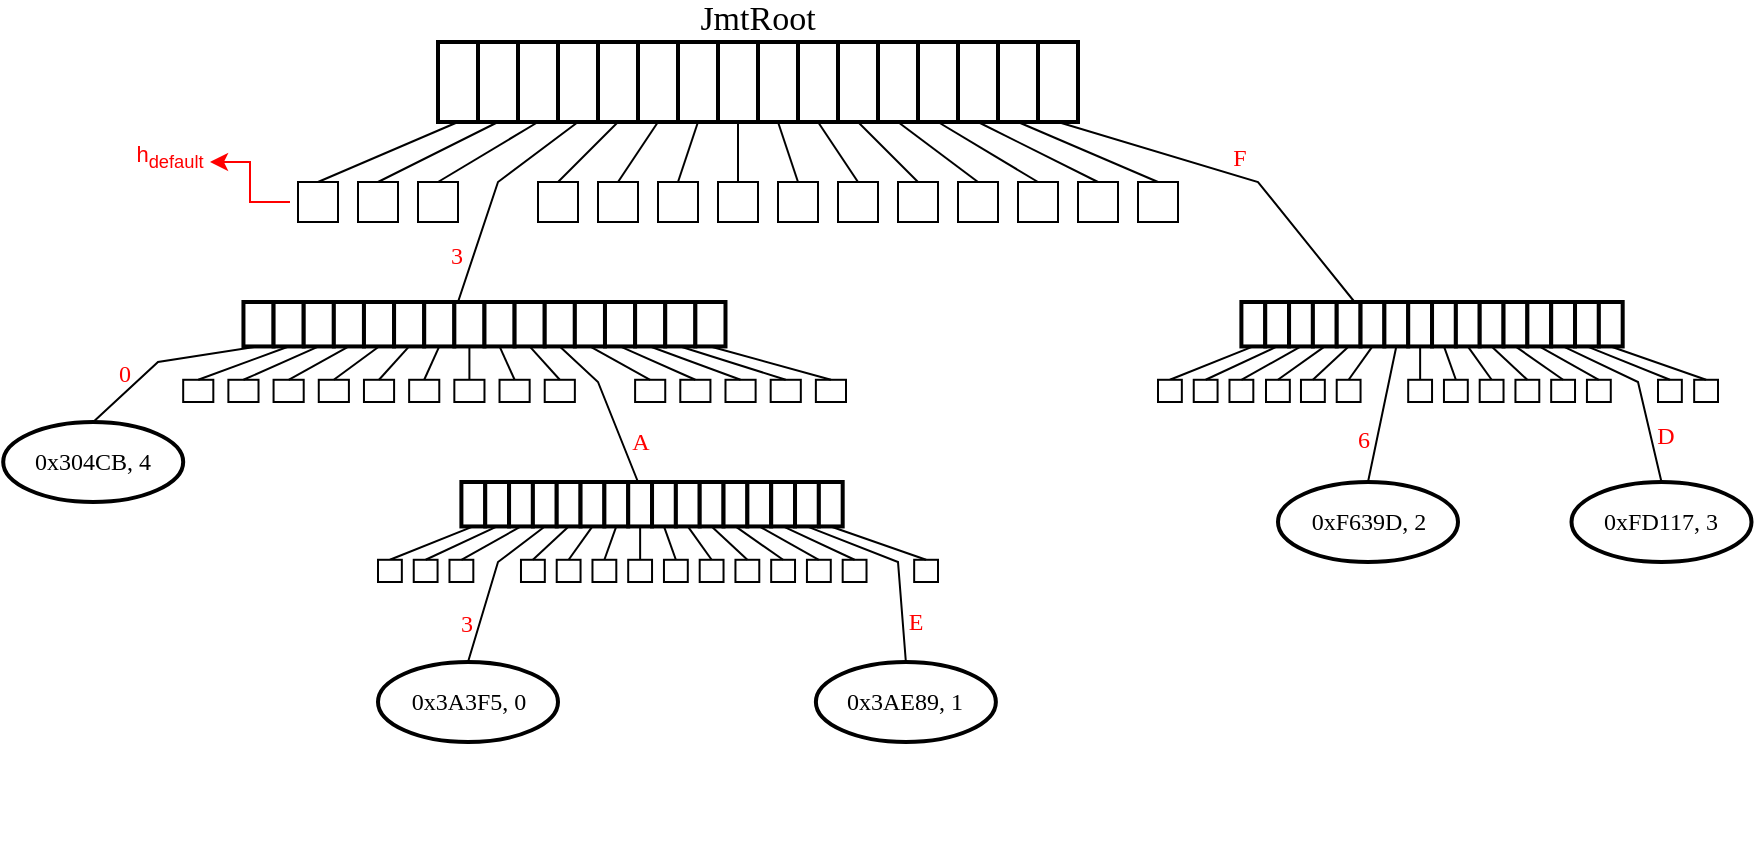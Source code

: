 <mxfile version="28.0.5">
  <diagram name="Pagina-1" id="AjR6Tb-IoWu9hcl_Ucn6">
    <mxGraphModel dx="947" dy="479" grid="1" gridSize="10" guides="1" tooltips="1" connect="1" arrows="1" fold="1" page="1" pageScale="1" pageWidth="2339" pageHeight="3300" math="0" shadow="0">
      <root>
        <mxCell id="0" />
        <mxCell id="1" parent="0" />
        <mxCell id="cwaugbciKwd2bRIjYYjd-21" value="JmtRoot" style="text;html=1;align=center;verticalAlign=middle;whiteSpace=wrap;rounded=0;fontFamily=Times New Roman;fontSize=17;" parent="1" vertex="1">
          <mxGeometry x="410" y="29" width="60" height="20" as="geometry" />
        </mxCell>
        <mxCell id="3CA-7fgf6rY5qHI0OHNV-35" value="" style="endArrow=classic;html=1;rounded=0;exitX=0;exitY=0.5;exitDx=0;exitDy=0;fontColor=#FF0000;labelBackgroundColor=#FF0000;fillColor=#f8cecc;strokeColor=#FF0000;" edge="1" parent="1">
          <mxGeometry width="50" height="50" relative="1" as="geometry">
            <mxPoint x="206" y="130.0" as="sourcePoint" />
            <mxPoint x="166" y="110" as="targetPoint" />
            <Array as="points">
              <mxPoint x="186" y="130" />
              <mxPoint x="186" y="110" />
            </Array>
          </mxGeometry>
        </mxCell>
        <mxCell id="3CA-7fgf6rY5qHI0OHNV-36" value="&lt;font style=&quot;color: rgb(255, 0, 0);&quot;&gt;h&lt;sub&gt;default&lt;/sub&gt;&lt;/font&gt;" style="text;html=1;align=center;verticalAlign=middle;whiteSpace=wrap;rounded=0;fontSize=11;" vertex="1" parent="1">
          <mxGeometry x="116" y="93" width="60" height="30" as="geometry" />
        </mxCell>
        <mxCell id="3CA-7fgf6rY5qHI0OHNV-37" value="" style="group" vertex="1" connectable="0" parent="1">
          <mxGeometry x="210" y="50" width="470" height="90" as="geometry" />
        </mxCell>
        <mxCell id="cwaugbciKwd2bRIjYYjd-20" value="" style="group;strokeWidth=2;" parent="3CA-7fgf6rY5qHI0OHNV-37" vertex="1" connectable="0">
          <mxGeometry x="70" width="320" height="40" as="geometry" />
        </mxCell>
        <mxCell id="cwaugbciKwd2bRIjYYjd-1" value="" style="rounded=0;whiteSpace=wrap;html=1;strokeWidth=2;" parent="cwaugbciKwd2bRIjYYjd-20" vertex="1">
          <mxGeometry width="20" height="40" as="geometry" />
        </mxCell>
        <mxCell id="cwaugbciKwd2bRIjYYjd-5" value="" style="rounded=0;whiteSpace=wrap;html=1;strokeWidth=2;" parent="cwaugbciKwd2bRIjYYjd-20" vertex="1">
          <mxGeometry x="20" width="20" height="40" as="geometry" />
        </mxCell>
        <mxCell id="cwaugbciKwd2bRIjYYjd-6" value="" style="rounded=0;whiteSpace=wrap;html=1;strokeWidth=2;" parent="cwaugbciKwd2bRIjYYjd-20" vertex="1">
          <mxGeometry x="40" width="20" height="40" as="geometry" />
        </mxCell>
        <mxCell id="cwaugbciKwd2bRIjYYjd-7" value="" style="rounded=0;whiteSpace=wrap;html=1;strokeWidth=2;" parent="cwaugbciKwd2bRIjYYjd-20" vertex="1">
          <mxGeometry x="60" width="20" height="40" as="geometry" />
        </mxCell>
        <mxCell id="cwaugbciKwd2bRIjYYjd-8" value="" style="rounded=0;whiteSpace=wrap;html=1;strokeWidth=2;" parent="cwaugbciKwd2bRIjYYjd-20" vertex="1">
          <mxGeometry x="80" width="20" height="40" as="geometry" />
        </mxCell>
        <mxCell id="cwaugbciKwd2bRIjYYjd-9" value="" style="rounded=0;whiteSpace=wrap;html=1;strokeWidth=2;" parent="cwaugbciKwd2bRIjYYjd-20" vertex="1">
          <mxGeometry x="100" width="20" height="40" as="geometry" />
        </mxCell>
        <mxCell id="cwaugbciKwd2bRIjYYjd-10" value="" style="rounded=0;whiteSpace=wrap;html=1;strokeWidth=2;" parent="cwaugbciKwd2bRIjYYjd-20" vertex="1">
          <mxGeometry x="120" width="20" height="40" as="geometry" />
        </mxCell>
        <mxCell id="cwaugbciKwd2bRIjYYjd-11" value="" style="rounded=0;whiteSpace=wrap;html=1;strokeWidth=2;" parent="cwaugbciKwd2bRIjYYjd-20" vertex="1">
          <mxGeometry x="140" width="20" height="40" as="geometry" />
        </mxCell>
        <mxCell id="cwaugbciKwd2bRIjYYjd-12" value="" style="rounded=0;whiteSpace=wrap;html=1;strokeWidth=2;" parent="cwaugbciKwd2bRIjYYjd-20" vertex="1">
          <mxGeometry x="160" width="20" height="40" as="geometry" />
        </mxCell>
        <mxCell id="cwaugbciKwd2bRIjYYjd-13" value="" style="rounded=0;whiteSpace=wrap;html=1;strokeWidth=2;" parent="cwaugbciKwd2bRIjYYjd-20" vertex="1">
          <mxGeometry x="180" width="20" height="40" as="geometry" />
        </mxCell>
        <mxCell id="cwaugbciKwd2bRIjYYjd-14" value="" style="rounded=0;whiteSpace=wrap;html=1;strokeWidth=2;" parent="cwaugbciKwd2bRIjYYjd-20" vertex="1">
          <mxGeometry x="200" width="20" height="40" as="geometry" />
        </mxCell>
        <mxCell id="cwaugbciKwd2bRIjYYjd-15" value="" style="rounded=0;whiteSpace=wrap;html=1;strokeWidth=2;" parent="cwaugbciKwd2bRIjYYjd-20" vertex="1">
          <mxGeometry x="220" width="20" height="40" as="geometry" />
        </mxCell>
        <mxCell id="cwaugbciKwd2bRIjYYjd-16" value="" style="rounded=0;whiteSpace=wrap;html=1;strokeWidth=2;" parent="cwaugbciKwd2bRIjYYjd-20" vertex="1">
          <mxGeometry x="240" width="20" height="40" as="geometry" />
        </mxCell>
        <mxCell id="cwaugbciKwd2bRIjYYjd-17" value="" style="rounded=0;whiteSpace=wrap;html=1;strokeWidth=2;" parent="cwaugbciKwd2bRIjYYjd-20" vertex="1">
          <mxGeometry x="260" width="20" height="40" as="geometry" />
        </mxCell>
        <mxCell id="cwaugbciKwd2bRIjYYjd-18" value="" style="rounded=0;whiteSpace=wrap;html=1;strokeWidth=2;" parent="cwaugbciKwd2bRIjYYjd-20" vertex="1">
          <mxGeometry x="280" width="20" height="40" as="geometry" />
        </mxCell>
        <mxCell id="cwaugbciKwd2bRIjYYjd-19" value="" style="rounded=0;whiteSpace=wrap;html=1;strokeWidth=2;" parent="cwaugbciKwd2bRIjYYjd-20" vertex="1">
          <mxGeometry x="300" width="20" height="40" as="geometry" />
        </mxCell>
        <mxCell id="3CA-7fgf6rY5qHI0OHNV-2" value="" style="endArrow=none;html=1;rounded=0;exitX=0.5;exitY=0;exitDx=0;exitDy=0;entryX=0.5;entryY=1;entryDx=0;entryDy=0;" edge="1" parent="3CA-7fgf6rY5qHI0OHNV-37" source="3CA-7fgf6rY5qHI0OHNV-3" target="cwaugbciKwd2bRIjYYjd-1">
          <mxGeometry width="50" height="50" relative="1" as="geometry">
            <mxPoint x="20" y="70" as="sourcePoint" />
            <mxPoint x="90" y="50" as="targetPoint" />
          </mxGeometry>
        </mxCell>
        <mxCell id="3CA-7fgf6rY5qHI0OHNV-3" value="" style="rounded=0;whiteSpace=wrap;html=1;fillColor=#FFFFFF;strokeColor=#000000;" vertex="1" parent="3CA-7fgf6rY5qHI0OHNV-37">
          <mxGeometry y="70" width="20" height="20" as="geometry" />
        </mxCell>
        <mxCell id="3CA-7fgf6rY5qHI0OHNV-5" value="" style="rounded=0;whiteSpace=wrap;html=1;" vertex="1" parent="3CA-7fgf6rY5qHI0OHNV-37">
          <mxGeometry x="30" y="70" width="20" height="20" as="geometry" />
        </mxCell>
        <mxCell id="3CA-7fgf6rY5qHI0OHNV-6" value="" style="endArrow=none;html=1;rounded=0;entryX=0.5;entryY=1;entryDx=0;entryDy=0;exitX=0.5;exitY=0;exitDx=0;exitDy=0;" edge="1" parent="3CA-7fgf6rY5qHI0OHNV-37" source="3CA-7fgf6rY5qHI0OHNV-5" target="cwaugbciKwd2bRIjYYjd-5">
          <mxGeometry width="50" height="50" relative="1" as="geometry">
            <mxPoint x="170" y="170" as="sourcePoint" />
            <mxPoint x="220" y="120" as="targetPoint" />
          </mxGeometry>
        </mxCell>
        <mxCell id="3CA-7fgf6rY5qHI0OHNV-7" value="" style="rounded=0;whiteSpace=wrap;html=1;" vertex="1" parent="3CA-7fgf6rY5qHI0OHNV-37">
          <mxGeometry x="60" y="70" width="20" height="20" as="geometry" />
        </mxCell>
        <mxCell id="3CA-7fgf6rY5qHI0OHNV-8" value="" style="endArrow=none;html=1;rounded=0;entryX=0.5;entryY=1;entryDx=0;entryDy=0;exitX=0.5;exitY=0;exitDx=0;exitDy=0;" edge="1" parent="3CA-7fgf6rY5qHI0OHNV-37" source="3CA-7fgf6rY5qHI0OHNV-7" target="cwaugbciKwd2bRIjYYjd-6">
          <mxGeometry width="50" height="50" relative="1" as="geometry">
            <mxPoint x="170" y="170" as="sourcePoint" />
            <mxPoint x="220" y="120" as="targetPoint" />
          </mxGeometry>
        </mxCell>
        <mxCell id="3CA-7fgf6rY5qHI0OHNV-10" value="" style="endArrow=none;html=1;rounded=0;entryX=0.5;entryY=1;entryDx=0;entryDy=0;" edge="1" parent="3CA-7fgf6rY5qHI0OHNV-37" target="cwaugbciKwd2bRIjYYjd-7">
          <mxGeometry width="50" height="50" relative="1" as="geometry">
            <mxPoint x="80" y="130" as="sourcePoint" />
            <mxPoint x="220" y="120" as="targetPoint" />
            <Array as="points">
              <mxPoint x="100" y="70" />
            </Array>
          </mxGeometry>
        </mxCell>
        <mxCell id="3CA-7fgf6rY5qHI0OHNV-11" value="" style="rounded=0;whiteSpace=wrap;html=1;" vertex="1" parent="3CA-7fgf6rY5qHI0OHNV-37">
          <mxGeometry x="120" y="70" width="20" height="20" as="geometry" />
        </mxCell>
        <mxCell id="3CA-7fgf6rY5qHI0OHNV-12" value="" style="endArrow=none;html=1;rounded=0;entryX=0.5;entryY=1;entryDx=0;entryDy=0;exitX=0.5;exitY=0;exitDx=0;exitDy=0;" edge="1" parent="3CA-7fgf6rY5qHI0OHNV-37" source="3CA-7fgf6rY5qHI0OHNV-11" target="cwaugbciKwd2bRIjYYjd-8">
          <mxGeometry width="50" height="50" relative="1" as="geometry">
            <mxPoint x="170" y="170" as="sourcePoint" />
            <mxPoint x="220" y="120" as="targetPoint" />
          </mxGeometry>
        </mxCell>
        <mxCell id="3CA-7fgf6rY5qHI0OHNV-13" value="" style="rounded=0;whiteSpace=wrap;html=1;" vertex="1" parent="3CA-7fgf6rY5qHI0OHNV-37">
          <mxGeometry x="150" y="70" width="20" height="20" as="geometry" />
        </mxCell>
        <mxCell id="3CA-7fgf6rY5qHI0OHNV-14" value="" style="endArrow=none;html=1;rounded=0;entryX=0.5;entryY=1;entryDx=0;entryDy=0;exitX=0.5;exitY=0;exitDx=0;exitDy=0;" edge="1" parent="3CA-7fgf6rY5qHI0OHNV-37" source="3CA-7fgf6rY5qHI0OHNV-13" target="cwaugbciKwd2bRIjYYjd-9">
          <mxGeometry width="50" height="50" relative="1" as="geometry">
            <mxPoint x="170" y="170" as="sourcePoint" />
            <mxPoint x="220" y="120" as="targetPoint" />
          </mxGeometry>
        </mxCell>
        <mxCell id="3CA-7fgf6rY5qHI0OHNV-15" value="" style="rounded=0;whiteSpace=wrap;html=1;" vertex="1" parent="3CA-7fgf6rY5qHI0OHNV-37">
          <mxGeometry x="180" y="70" width="20" height="20" as="geometry" />
        </mxCell>
        <mxCell id="3CA-7fgf6rY5qHI0OHNV-16" value="" style="endArrow=none;html=1;rounded=0;entryX=0.5;entryY=1;entryDx=0;entryDy=0;exitX=0.5;exitY=0;exitDx=0;exitDy=0;" edge="1" parent="3CA-7fgf6rY5qHI0OHNV-37" source="3CA-7fgf6rY5qHI0OHNV-15" target="cwaugbciKwd2bRIjYYjd-10">
          <mxGeometry width="50" height="50" relative="1" as="geometry">
            <mxPoint x="170" y="170" as="sourcePoint" />
            <mxPoint x="220" y="120" as="targetPoint" />
          </mxGeometry>
        </mxCell>
        <mxCell id="3CA-7fgf6rY5qHI0OHNV-17" value="" style="rounded=0;whiteSpace=wrap;html=1;" vertex="1" parent="3CA-7fgf6rY5qHI0OHNV-37">
          <mxGeometry x="210" y="70" width="20" height="20" as="geometry" />
        </mxCell>
        <mxCell id="3CA-7fgf6rY5qHI0OHNV-18" value="" style="endArrow=none;html=1;rounded=0;entryX=0.5;entryY=1;entryDx=0;entryDy=0;exitX=0.5;exitY=0;exitDx=0;exitDy=0;" edge="1" parent="3CA-7fgf6rY5qHI0OHNV-37" source="3CA-7fgf6rY5qHI0OHNV-17" target="cwaugbciKwd2bRIjYYjd-11">
          <mxGeometry width="50" height="50" relative="1" as="geometry">
            <mxPoint x="170" y="170" as="sourcePoint" />
            <mxPoint x="220" y="120" as="targetPoint" />
          </mxGeometry>
        </mxCell>
        <mxCell id="3CA-7fgf6rY5qHI0OHNV-19" value="" style="rounded=0;whiteSpace=wrap;html=1;" vertex="1" parent="3CA-7fgf6rY5qHI0OHNV-37">
          <mxGeometry x="240" y="70" width="20" height="20" as="geometry" />
        </mxCell>
        <mxCell id="3CA-7fgf6rY5qHI0OHNV-20" value="" style="endArrow=none;html=1;rounded=0;entryX=0.5;entryY=1;entryDx=0;entryDy=0;exitX=0.5;exitY=0;exitDx=0;exitDy=0;" edge="1" parent="3CA-7fgf6rY5qHI0OHNV-37" source="3CA-7fgf6rY5qHI0OHNV-19" target="cwaugbciKwd2bRIjYYjd-12">
          <mxGeometry width="50" height="50" relative="1" as="geometry">
            <mxPoint x="170" y="170" as="sourcePoint" />
            <mxPoint x="220" y="120" as="targetPoint" />
          </mxGeometry>
        </mxCell>
        <mxCell id="3CA-7fgf6rY5qHI0OHNV-21" value="" style="rounded=0;whiteSpace=wrap;html=1;" vertex="1" parent="3CA-7fgf6rY5qHI0OHNV-37">
          <mxGeometry x="270" y="70" width="20" height="20" as="geometry" />
        </mxCell>
        <mxCell id="3CA-7fgf6rY5qHI0OHNV-22" value="" style="endArrow=none;html=1;rounded=0;entryX=0.5;entryY=1;entryDx=0;entryDy=0;exitX=0.5;exitY=0;exitDx=0;exitDy=0;" edge="1" parent="3CA-7fgf6rY5qHI0OHNV-37" source="3CA-7fgf6rY5qHI0OHNV-21" target="cwaugbciKwd2bRIjYYjd-13">
          <mxGeometry width="50" height="50" relative="1" as="geometry">
            <mxPoint x="170" y="170" as="sourcePoint" />
            <mxPoint x="220" y="120" as="targetPoint" />
          </mxGeometry>
        </mxCell>
        <mxCell id="3CA-7fgf6rY5qHI0OHNV-23" value="" style="rounded=0;whiteSpace=wrap;html=1;" vertex="1" parent="3CA-7fgf6rY5qHI0OHNV-37">
          <mxGeometry x="300" y="70" width="20" height="20" as="geometry" />
        </mxCell>
        <mxCell id="3CA-7fgf6rY5qHI0OHNV-24" value="" style="rounded=0;whiteSpace=wrap;html=1;" vertex="1" parent="3CA-7fgf6rY5qHI0OHNV-37">
          <mxGeometry x="330" y="70" width="20" height="20" as="geometry" />
        </mxCell>
        <mxCell id="3CA-7fgf6rY5qHI0OHNV-25" value="" style="rounded=0;whiteSpace=wrap;html=1;" vertex="1" parent="3CA-7fgf6rY5qHI0OHNV-37">
          <mxGeometry x="360" y="70" width="20" height="20" as="geometry" />
        </mxCell>
        <mxCell id="3CA-7fgf6rY5qHI0OHNV-26" value="" style="endArrow=none;html=1;rounded=0;entryX=0.5;entryY=1;entryDx=0;entryDy=0;exitX=0.5;exitY=0;exitDx=0;exitDy=0;" edge="1" parent="3CA-7fgf6rY5qHI0OHNV-37" source="3CA-7fgf6rY5qHI0OHNV-23" target="cwaugbciKwd2bRIjYYjd-14">
          <mxGeometry width="50" height="50" relative="1" as="geometry">
            <mxPoint x="170" y="170" as="sourcePoint" />
            <mxPoint x="220" y="120" as="targetPoint" />
          </mxGeometry>
        </mxCell>
        <mxCell id="3CA-7fgf6rY5qHI0OHNV-27" value="" style="rounded=0;whiteSpace=wrap;html=1;" vertex="1" parent="3CA-7fgf6rY5qHI0OHNV-37">
          <mxGeometry x="390" y="70" width="20" height="20" as="geometry" />
        </mxCell>
        <mxCell id="3CA-7fgf6rY5qHI0OHNV-28" value="" style="endArrow=none;html=1;rounded=0;entryX=0.5;entryY=1;entryDx=0;entryDy=0;exitX=0.5;exitY=0;exitDx=0;exitDy=0;" edge="1" parent="3CA-7fgf6rY5qHI0OHNV-37" source="3CA-7fgf6rY5qHI0OHNV-24" target="cwaugbciKwd2bRIjYYjd-15">
          <mxGeometry width="50" height="50" relative="1" as="geometry">
            <mxPoint x="170" y="170" as="sourcePoint" />
            <mxPoint x="220" y="120" as="targetPoint" />
          </mxGeometry>
        </mxCell>
        <mxCell id="3CA-7fgf6rY5qHI0OHNV-29" value="" style="endArrow=none;html=1;rounded=0;entryX=0.5;entryY=1;entryDx=0;entryDy=0;exitX=0.5;exitY=0;exitDx=0;exitDy=0;" edge="1" parent="3CA-7fgf6rY5qHI0OHNV-37" source="3CA-7fgf6rY5qHI0OHNV-25" target="cwaugbciKwd2bRIjYYjd-16">
          <mxGeometry width="50" height="50" relative="1" as="geometry">
            <mxPoint x="170" y="170" as="sourcePoint" />
            <mxPoint x="220" y="120" as="targetPoint" />
          </mxGeometry>
        </mxCell>
        <mxCell id="3CA-7fgf6rY5qHI0OHNV-30" value="" style="endArrow=none;html=1;rounded=0;entryX=0.5;entryY=1;entryDx=0;entryDy=0;exitX=0.5;exitY=0;exitDx=0;exitDy=0;" edge="1" parent="3CA-7fgf6rY5qHI0OHNV-37" source="3CA-7fgf6rY5qHI0OHNV-27" target="cwaugbciKwd2bRIjYYjd-17">
          <mxGeometry width="50" height="50" relative="1" as="geometry">
            <mxPoint x="170" y="170" as="sourcePoint" />
            <mxPoint x="220" y="120" as="targetPoint" />
          </mxGeometry>
        </mxCell>
        <mxCell id="3CA-7fgf6rY5qHI0OHNV-32" value="" style="rounded=0;whiteSpace=wrap;html=1;" vertex="1" parent="3CA-7fgf6rY5qHI0OHNV-37">
          <mxGeometry x="420" y="70" width="20" height="20" as="geometry" />
        </mxCell>
        <mxCell id="3CA-7fgf6rY5qHI0OHNV-33" value="" style="endArrow=none;html=1;rounded=0;entryX=0.5;entryY=1;entryDx=0;entryDy=0;exitX=0.5;exitY=0;exitDx=0;exitDy=0;" edge="1" parent="3CA-7fgf6rY5qHI0OHNV-37" source="3CA-7fgf6rY5qHI0OHNV-32" target="cwaugbciKwd2bRIjYYjd-18">
          <mxGeometry width="50" height="50" relative="1" as="geometry">
            <mxPoint x="260" y="170" as="sourcePoint" />
            <mxPoint x="310" y="120" as="targetPoint" />
          </mxGeometry>
        </mxCell>
        <mxCell id="3CA-7fgf6rY5qHI0OHNV-186" value="" style="group" vertex="1" connectable="0" parent="1">
          <mxGeometry x="250" y="270" width="280" height="50" as="geometry" />
        </mxCell>
        <mxCell id="3CA-7fgf6rY5qHI0OHNV-137" value="" style="group;strokeWidth=2;" vertex="1" connectable="0" parent="3CA-7fgf6rY5qHI0OHNV-186">
          <mxGeometry x="41.702" width="190.638" height="22.222" as="geometry" />
        </mxCell>
        <mxCell id="3CA-7fgf6rY5qHI0OHNV-138" value="" style="rounded=0;whiteSpace=wrap;html=1;strokeWidth=2;" vertex="1" parent="3CA-7fgf6rY5qHI0OHNV-137">
          <mxGeometry width="11.915" height="22.222" as="geometry" />
        </mxCell>
        <mxCell id="3CA-7fgf6rY5qHI0OHNV-139" value="" style="rounded=0;whiteSpace=wrap;html=1;strokeWidth=2;" vertex="1" parent="3CA-7fgf6rY5qHI0OHNV-137">
          <mxGeometry x="11.915" width="11.915" height="22.222" as="geometry" />
        </mxCell>
        <mxCell id="3CA-7fgf6rY5qHI0OHNV-140" value="" style="rounded=0;whiteSpace=wrap;html=1;strokeWidth=2;" vertex="1" parent="3CA-7fgf6rY5qHI0OHNV-137">
          <mxGeometry x="23.83" width="11.915" height="22.222" as="geometry" />
        </mxCell>
        <mxCell id="3CA-7fgf6rY5qHI0OHNV-141" value="" style="rounded=0;whiteSpace=wrap;html=1;strokeWidth=2;" vertex="1" parent="3CA-7fgf6rY5qHI0OHNV-137">
          <mxGeometry x="35.745" width="11.915" height="22.222" as="geometry" />
        </mxCell>
        <mxCell id="3CA-7fgf6rY5qHI0OHNV-142" value="" style="rounded=0;whiteSpace=wrap;html=1;strokeWidth=2;" vertex="1" parent="3CA-7fgf6rY5qHI0OHNV-137">
          <mxGeometry x="47.66" width="11.915" height="22.222" as="geometry" />
        </mxCell>
        <mxCell id="3CA-7fgf6rY5qHI0OHNV-143" value="" style="rounded=0;whiteSpace=wrap;html=1;strokeWidth=2;" vertex="1" parent="3CA-7fgf6rY5qHI0OHNV-137">
          <mxGeometry x="59.574" width="11.915" height="22.222" as="geometry" />
        </mxCell>
        <mxCell id="3CA-7fgf6rY5qHI0OHNV-144" value="" style="rounded=0;whiteSpace=wrap;html=1;strokeWidth=2;" vertex="1" parent="3CA-7fgf6rY5qHI0OHNV-137">
          <mxGeometry x="71.489" width="11.915" height="22.222" as="geometry" />
        </mxCell>
        <mxCell id="3CA-7fgf6rY5qHI0OHNV-145" value="" style="rounded=0;whiteSpace=wrap;html=1;strokeWidth=2;" vertex="1" parent="3CA-7fgf6rY5qHI0OHNV-137">
          <mxGeometry x="83.404" width="11.915" height="22.222" as="geometry" />
        </mxCell>
        <mxCell id="3CA-7fgf6rY5qHI0OHNV-146" value="" style="rounded=0;whiteSpace=wrap;html=1;strokeWidth=2;" vertex="1" parent="3CA-7fgf6rY5qHI0OHNV-137">
          <mxGeometry x="95.319" width="11.915" height="22.222" as="geometry" />
        </mxCell>
        <mxCell id="3CA-7fgf6rY5qHI0OHNV-147" value="" style="rounded=0;whiteSpace=wrap;html=1;strokeWidth=2;" vertex="1" parent="3CA-7fgf6rY5qHI0OHNV-137">
          <mxGeometry x="107.234" width="11.915" height="22.222" as="geometry" />
        </mxCell>
        <mxCell id="3CA-7fgf6rY5qHI0OHNV-148" value="" style="rounded=0;whiteSpace=wrap;html=1;strokeWidth=2;" vertex="1" parent="3CA-7fgf6rY5qHI0OHNV-137">
          <mxGeometry x="119.149" width="11.915" height="22.222" as="geometry" />
        </mxCell>
        <mxCell id="3CA-7fgf6rY5qHI0OHNV-149" value="" style="rounded=0;whiteSpace=wrap;html=1;strokeWidth=2;" vertex="1" parent="3CA-7fgf6rY5qHI0OHNV-137">
          <mxGeometry x="131.064" width="11.915" height="22.222" as="geometry" />
        </mxCell>
        <mxCell id="3CA-7fgf6rY5qHI0OHNV-150" value="" style="rounded=0;whiteSpace=wrap;html=1;strokeWidth=2;" vertex="1" parent="3CA-7fgf6rY5qHI0OHNV-137">
          <mxGeometry x="142.979" width="11.915" height="22.222" as="geometry" />
        </mxCell>
        <mxCell id="3CA-7fgf6rY5qHI0OHNV-151" value="" style="rounded=0;whiteSpace=wrap;html=1;strokeWidth=2;" vertex="1" parent="3CA-7fgf6rY5qHI0OHNV-137">
          <mxGeometry x="154.894" width="11.915" height="22.222" as="geometry" />
        </mxCell>
        <mxCell id="3CA-7fgf6rY5qHI0OHNV-152" value="" style="rounded=0;whiteSpace=wrap;html=1;strokeWidth=2;" vertex="1" parent="3CA-7fgf6rY5qHI0OHNV-137">
          <mxGeometry x="166.809" width="11.915" height="22.222" as="geometry" />
        </mxCell>
        <mxCell id="3CA-7fgf6rY5qHI0OHNV-153" value="" style="rounded=0;whiteSpace=wrap;html=1;strokeWidth=2;" vertex="1" parent="3CA-7fgf6rY5qHI0OHNV-137">
          <mxGeometry x="178.723" width="11.915" height="22.222" as="geometry" />
        </mxCell>
        <mxCell id="3CA-7fgf6rY5qHI0OHNV-154" value="" style="endArrow=none;html=1;rounded=0;exitX=0.5;exitY=0;exitDx=0;exitDy=0;entryX=0.5;entryY=1;entryDx=0;entryDy=0;" edge="1" parent="3CA-7fgf6rY5qHI0OHNV-186" source="3CA-7fgf6rY5qHI0OHNV-155" target="3CA-7fgf6rY5qHI0OHNV-138">
          <mxGeometry width="50" height="50" relative="1" as="geometry">
            <mxPoint x="11.915" y="38.889" as="sourcePoint" />
            <mxPoint x="53.617" y="27.778" as="targetPoint" />
          </mxGeometry>
        </mxCell>
        <mxCell id="3CA-7fgf6rY5qHI0OHNV-155" value="" style="rounded=0;whiteSpace=wrap;html=1;" vertex="1" parent="3CA-7fgf6rY5qHI0OHNV-186">
          <mxGeometry y="38.889" width="11.915" height="11.111" as="geometry" />
        </mxCell>
        <mxCell id="3CA-7fgf6rY5qHI0OHNV-156" value="" style="rounded=0;whiteSpace=wrap;html=1;" vertex="1" parent="3CA-7fgf6rY5qHI0OHNV-186">
          <mxGeometry x="17.872" y="38.889" width="11.915" height="11.111" as="geometry" />
        </mxCell>
        <mxCell id="3CA-7fgf6rY5qHI0OHNV-157" value="" style="endArrow=none;html=1;rounded=0;entryX=0.5;entryY=1;entryDx=0;entryDy=0;exitX=0.5;exitY=0;exitDx=0;exitDy=0;" edge="1" parent="3CA-7fgf6rY5qHI0OHNV-186" source="3CA-7fgf6rY5qHI0OHNV-156" target="3CA-7fgf6rY5qHI0OHNV-139">
          <mxGeometry width="50" height="50" relative="1" as="geometry">
            <mxPoint x="101.277" y="94.444" as="sourcePoint" />
            <mxPoint x="131.064" y="66.667" as="targetPoint" />
          </mxGeometry>
        </mxCell>
        <mxCell id="3CA-7fgf6rY5qHI0OHNV-158" value="" style="rounded=0;whiteSpace=wrap;html=1;" vertex="1" parent="3CA-7fgf6rY5qHI0OHNV-186">
          <mxGeometry x="35.745" y="38.889" width="11.915" height="11.111" as="geometry" />
        </mxCell>
        <mxCell id="3CA-7fgf6rY5qHI0OHNV-159" value="" style="endArrow=none;html=1;rounded=0;entryX=0.5;entryY=1;entryDx=0;entryDy=0;exitX=0.5;exitY=0;exitDx=0;exitDy=0;" edge="1" parent="3CA-7fgf6rY5qHI0OHNV-186" source="3CA-7fgf6rY5qHI0OHNV-158" target="3CA-7fgf6rY5qHI0OHNV-140">
          <mxGeometry width="50" height="50" relative="1" as="geometry">
            <mxPoint x="101.277" y="94.444" as="sourcePoint" />
            <mxPoint x="131.064" y="66.667" as="targetPoint" />
          </mxGeometry>
        </mxCell>
        <mxCell id="3CA-7fgf6rY5qHI0OHNV-162" value="" style="rounded=0;whiteSpace=wrap;html=1;" vertex="1" parent="3CA-7fgf6rY5qHI0OHNV-186">
          <mxGeometry x="71.489" y="38.889" width="11.915" height="11.111" as="geometry" />
        </mxCell>
        <mxCell id="3CA-7fgf6rY5qHI0OHNV-163" value="" style="endArrow=none;html=1;rounded=0;entryX=0.5;entryY=1;entryDx=0;entryDy=0;exitX=0.5;exitY=0;exitDx=0;exitDy=0;" edge="1" parent="3CA-7fgf6rY5qHI0OHNV-186" source="3CA-7fgf6rY5qHI0OHNV-162" target="3CA-7fgf6rY5qHI0OHNV-142">
          <mxGeometry width="50" height="50" relative="1" as="geometry">
            <mxPoint x="101.277" y="94.444" as="sourcePoint" />
            <mxPoint x="131.064" y="66.667" as="targetPoint" />
          </mxGeometry>
        </mxCell>
        <mxCell id="3CA-7fgf6rY5qHI0OHNV-164" value="" style="rounded=0;whiteSpace=wrap;html=1;" vertex="1" parent="3CA-7fgf6rY5qHI0OHNV-186">
          <mxGeometry x="89.362" y="38.889" width="11.915" height="11.111" as="geometry" />
        </mxCell>
        <mxCell id="3CA-7fgf6rY5qHI0OHNV-165" value="" style="endArrow=none;html=1;rounded=0;entryX=0.5;entryY=1;entryDx=0;entryDy=0;exitX=0.5;exitY=0;exitDx=0;exitDy=0;" edge="1" parent="3CA-7fgf6rY5qHI0OHNV-186" source="3CA-7fgf6rY5qHI0OHNV-164" target="3CA-7fgf6rY5qHI0OHNV-143">
          <mxGeometry width="50" height="50" relative="1" as="geometry">
            <mxPoint x="101.277" y="94.444" as="sourcePoint" />
            <mxPoint x="131.064" y="66.667" as="targetPoint" />
          </mxGeometry>
        </mxCell>
        <mxCell id="3CA-7fgf6rY5qHI0OHNV-166" value="" style="rounded=0;whiteSpace=wrap;html=1;" vertex="1" parent="3CA-7fgf6rY5qHI0OHNV-186">
          <mxGeometry x="107.234" y="38.889" width="11.915" height="11.111" as="geometry" />
        </mxCell>
        <mxCell id="3CA-7fgf6rY5qHI0OHNV-167" value="" style="endArrow=none;html=1;rounded=0;entryX=0.5;entryY=1;entryDx=0;entryDy=0;exitX=0.5;exitY=0;exitDx=0;exitDy=0;" edge="1" parent="3CA-7fgf6rY5qHI0OHNV-186" source="3CA-7fgf6rY5qHI0OHNV-166" target="3CA-7fgf6rY5qHI0OHNV-144">
          <mxGeometry width="50" height="50" relative="1" as="geometry">
            <mxPoint x="101.277" y="94.444" as="sourcePoint" />
            <mxPoint x="131.064" y="66.667" as="targetPoint" />
          </mxGeometry>
        </mxCell>
        <mxCell id="3CA-7fgf6rY5qHI0OHNV-168" value="" style="rounded=0;whiteSpace=wrap;html=1;" vertex="1" parent="3CA-7fgf6rY5qHI0OHNV-186">
          <mxGeometry x="125.106" y="38.889" width="11.915" height="11.111" as="geometry" />
        </mxCell>
        <mxCell id="3CA-7fgf6rY5qHI0OHNV-169" value="" style="endArrow=none;html=1;rounded=0;entryX=0.5;entryY=1;entryDx=0;entryDy=0;exitX=0.5;exitY=0;exitDx=0;exitDy=0;" edge="1" parent="3CA-7fgf6rY5qHI0OHNV-186" source="3CA-7fgf6rY5qHI0OHNV-168" target="3CA-7fgf6rY5qHI0OHNV-145">
          <mxGeometry width="50" height="50" relative="1" as="geometry">
            <mxPoint x="101.277" y="94.444" as="sourcePoint" />
            <mxPoint x="131.064" y="66.667" as="targetPoint" />
          </mxGeometry>
        </mxCell>
        <mxCell id="3CA-7fgf6rY5qHI0OHNV-170" value="" style="rounded=0;whiteSpace=wrap;html=1;" vertex="1" parent="3CA-7fgf6rY5qHI0OHNV-186">
          <mxGeometry x="142.979" y="38.889" width="11.915" height="11.111" as="geometry" />
        </mxCell>
        <mxCell id="3CA-7fgf6rY5qHI0OHNV-171" value="" style="endArrow=none;html=1;rounded=0;entryX=0.5;entryY=1;entryDx=0;entryDy=0;exitX=0.5;exitY=0;exitDx=0;exitDy=0;" edge="1" parent="3CA-7fgf6rY5qHI0OHNV-186" source="3CA-7fgf6rY5qHI0OHNV-170" target="3CA-7fgf6rY5qHI0OHNV-146">
          <mxGeometry width="50" height="50" relative="1" as="geometry">
            <mxPoint x="101.277" y="94.444" as="sourcePoint" />
            <mxPoint x="131.064" y="66.667" as="targetPoint" />
          </mxGeometry>
        </mxCell>
        <mxCell id="3CA-7fgf6rY5qHI0OHNV-172" value="" style="rounded=0;whiteSpace=wrap;html=1;" vertex="1" parent="3CA-7fgf6rY5qHI0OHNV-186">
          <mxGeometry x="160.851" y="38.889" width="11.915" height="11.111" as="geometry" />
        </mxCell>
        <mxCell id="3CA-7fgf6rY5qHI0OHNV-173" value="" style="endArrow=none;html=1;rounded=0;entryX=0.5;entryY=1;entryDx=0;entryDy=0;exitX=0.5;exitY=0;exitDx=0;exitDy=0;" edge="1" parent="3CA-7fgf6rY5qHI0OHNV-186" source="3CA-7fgf6rY5qHI0OHNV-172" target="3CA-7fgf6rY5qHI0OHNV-147">
          <mxGeometry width="50" height="50" relative="1" as="geometry">
            <mxPoint x="101.277" y="94.444" as="sourcePoint" />
            <mxPoint x="131.064" y="66.667" as="targetPoint" />
          </mxGeometry>
        </mxCell>
        <mxCell id="3CA-7fgf6rY5qHI0OHNV-174" value="" style="rounded=0;whiteSpace=wrap;html=1;" vertex="1" parent="3CA-7fgf6rY5qHI0OHNV-186">
          <mxGeometry x="178.723" y="38.889" width="11.915" height="11.111" as="geometry" />
        </mxCell>
        <mxCell id="3CA-7fgf6rY5qHI0OHNV-175" value="" style="rounded=0;whiteSpace=wrap;html=1;" vertex="1" parent="3CA-7fgf6rY5qHI0OHNV-186">
          <mxGeometry x="196.596" y="38.889" width="11.915" height="11.111" as="geometry" />
        </mxCell>
        <mxCell id="3CA-7fgf6rY5qHI0OHNV-176" value="" style="rounded=0;whiteSpace=wrap;html=1;" vertex="1" parent="3CA-7fgf6rY5qHI0OHNV-186">
          <mxGeometry x="214.468" y="38.889" width="11.915" height="11.111" as="geometry" />
        </mxCell>
        <mxCell id="3CA-7fgf6rY5qHI0OHNV-177" value="" style="endArrow=none;html=1;rounded=0;entryX=0.5;entryY=1;entryDx=0;entryDy=0;exitX=0.5;exitY=0;exitDx=0;exitDy=0;" edge="1" parent="3CA-7fgf6rY5qHI0OHNV-186" source="3CA-7fgf6rY5qHI0OHNV-174" target="3CA-7fgf6rY5qHI0OHNV-148">
          <mxGeometry width="50" height="50" relative="1" as="geometry">
            <mxPoint x="101.277" y="94.444" as="sourcePoint" />
            <mxPoint x="131.064" y="66.667" as="targetPoint" />
          </mxGeometry>
        </mxCell>
        <mxCell id="3CA-7fgf6rY5qHI0OHNV-178" value="" style="rounded=0;whiteSpace=wrap;html=1;" vertex="1" parent="3CA-7fgf6rY5qHI0OHNV-186">
          <mxGeometry x="232.34" y="38.889" width="11.915" height="11.111" as="geometry" />
        </mxCell>
        <mxCell id="3CA-7fgf6rY5qHI0OHNV-179" value="" style="endArrow=none;html=1;rounded=0;entryX=0.5;entryY=1;entryDx=0;entryDy=0;exitX=0.5;exitY=0;exitDx=0;exitDy=0;" edge="1" parent="3CA-7fgf6rY5qHI0OHNV-186" source="3CA-7fgf6rY5qHI0OHNV-175" target="3CA-7fgf6rY5qHI0OHNV-149">
          <mxGeometry width="50" height="50" relative="1" as="geometry">
            <mxPoint x="101.277" y="94.444" as="sourcePoint" />
            <mxPoint x="131.064" y="66.667" as="targetPoint" />
          </mxGeometry>
        </mxCell>
        <mxCell id="3CA-7fgf6rY5qHI0OHNV-180" value="" style="endArrow=none;html=1;rounded=0;entryX=0.5;entryY=1;entryDx=0;entryDy=0;exitX=0.5;exitY=0;exitDx=0;exitDy=0;" edge="1" parent="3CA-7fgf6rY5qHI0OHNV-186" source="3CA-7fgf6rY5qHI0OHNV-176" target="3CA-7fgf6rY5qHI0OHNV-150">
          <mxGeometry width="50" height="50" relative="1" as="geometry">
            <mxPoint x="101.277" y="94.444" as="sourcePoint" />
            <mxPoint x="131.064" y="66.667" as="targetPoint" />
          </mxGeometry>
        </mxCell>
        <mxCell id="3CA-7fgf6rY5qHI0OHNV-181" value="" style="endArrow=none;html=1;rounded=0;entryX=0.5;entryY=1;entryDx=0;entryDy=0;exitX=0.5;exitY=0;exitDx=0;exitDy=0;" edge="1" parent="3CA-7fgf6rY5qHI0OHNV-186" source="3CA-7fgf6rY5qHI0OHNV-178" target="3CA-7fgf6rY5qHI0OHNV-151">
          <mxGeometry width="50" height="50" relative="1" as="geometry">
            <mxPoint x="101.277" y="94.444" as="sourcePoint" />
            <mxPoint x="131.064" y="66.667" as="targetPoint" />
          </mxGeometry>
        </mxCell>
        <mxCell id="3CA-7fgf6rY5qHI0OHNV-182" value="" style="rounded=0;whiteSpace=wrap;html=1;" vertex="1" parent="3CA-7fgf6rY5qHI0OHNV-186">
          <mxGeometry x="268.085" y="38.889" width="11.915" height="11.111" as="geometry" />
        </mxCell>
        <mxCell id="3CA-7fgf6rY5qHI0OHNV-185" value="" style="endArrow=none;html=1;rounded=0;entryX=0.5;entryY=1;entryDx=0;entryDy=0;exitX=0.5;exitY=0;exitDx=0;exitDy=0;" edge="1" parent="3CA-7fgf6rY5qHI0OHNV-186" source="3CA-7fgf6rY5qHI0OHNV-182" target="3CA-7fgf6rY5qHI0OHNV-153">
          <mxGeometry width="50" height="50" relative="1" as="geometry">
            <mxPoint x="154.894" y="94.444" as="sourcePoint" />
            <mxPoint x="184.681" y="66.667" as="targetPoint" />
          </mxGeometry>
        </mxCell>
        <mxCell id="3CA-7fgf6rY5qHI0OHNV-161" value="" style="endArrow=none;html=1;rounded=0;entryX=0.5;entryY=1;entryDx=0;entryDy=0;exitX=0.5;exitY=0;exitDx=0;exitDy=0;" edge="1" parent="1" source="3CA-7fgf6rY5qHI0OHNV-192" target="3CA-7fgf6rY5qHI0OHNV-141">
          <mxGeometry width="50" height="50" relative="1" as="geometry">
            <mxPoint x="290" y="350" as="sourcePoint" />
            <mxPoint x="381.064" y="336.667" as="targetPoint" />
            <Array as="points">
              <mxPoint x="310" y="310" />
            </Array>
          </mxGeometry>
        </mxCell>
        <mxCell id="3CA-7fgf6rY5qHI0OHNV-200" value="&lt;font style=&quot;color: rgb(255, 0, 0);&quot; face=&quot;Times New Roman&quot;&gt;3&lt;/font&gt;" style="text;html=1;align=center;verticalAlign=middle;whiteSpace=wrap;rounded=0;" vertex="1" parent="1">
          <mxGeometry x="278" y="145" width="23" height="24" as="geometry" />
        </mxCell>
        <mxCell id="3CA-7fgf6rY5qHI0OHNV-201" value="&lt;font style=&quot;color: rgb(255, 0, 0);&quot; face=&quot;Times New Roman&quot;&gt;A&lt;/font&gt;" style="text;html=1;align=center;verticalAlign=middle;whiteSpace=wrap;rounded=0;" vertex="1" parent="1">
          <mxGeometry x="369.5" y="238" width="23" height="24" as="geometry" />
        </mxCell>
        <mxCell id="3CA-7fgf6rY5qHI0OHNV-207" value="&lt;font style=&quot;color: rgb(255, 0, 0);&quot; face=&quot;Times New Roman&quot;&gt;E&lt;/font&gt;" style="text;html=1;align=center;verticalAlign=middle;whiteSpace=wrap;rounded=0;" vertex="1" parent="1">
          <mxGeometry x="506" y="328" width="25.5" height="23" as="geometry" />
        </mxCell>
        <mxCell id="3CA-7fgf6rY5qHI0OHNV-184" value="" style="endArrow=none;html=1;rounded=0;entryX=0.5;entryY=1;entryDx=0;entryDy=0;exitX=0.5;exitY=0;exitDx=0;exitDy=0;" edge="1" parent="1" source="3CA-7fgf6rY5qHI0OHNV-209" target="3CA-7fgf6rY5qHI0OHNV-152">
          <mxGeometry width="50" height="50" relative="1" as="geometry">
            <mxPoint x="510" y="360" as="sourcePoint" />
            <mxPoint x="434.681" y="336.667" as="targetPoint" />
            <Array as="points">
              <mxPoint x="510" y="310" />
            </Array>
          </mxGeometry>
        </mxCell>
        <mxCell id="3CA-7fgf6rY5qHI0OHNV-209" value="" style="ellipse;whiteSpace=wrap;html=1;strokeWidth=2;" vertex="1" parent="1">
          <mxGeometry x="468.94" y="360" width="90" height="40" as="geometry" />
        </mxCell>
        <mxCell id="3CA-7fgf6rY5qHI0OHNV-210" value="&lt;font face=&quot;Times New Roman&quot;&gt;0x&lt;span style=&quot;&quot;&gt;3AE&lt;/span&gt;&lt;span style=&quot;&quot;&gt;89&lt;/span&gt;, &lt;span style=&quot;&quot;&gt;1&lt;/span&gt;&lt;/font&gt;" style="text;html=1;align=center;verticalAlign=middle;whiteSpace=wrap;rounded=0;labelBackgroundColor=default;" vertex="1" parent="1">
          <mxGeometry x="476.44" y="365" width="75" height="30" as="geometry" />
        </mxCell>
        <mxCell id="3CA-7fgf6rY5qHI0OHNV-34" value="" style="endArrow=none;html=1;rounded=0;entryX=0.5;entryY=1;entryDx=0;entryDy=0;exitX=0.75;exitY=0;exitDx=0;exitDy=0;" edge="1" parent="1" source="3CA-7fgf6rY5qHI0OHNV-285" target="cwaugbciKwd2bRIjYYjd-19">
          <mxGeometry width="50" height="50" relative="1" as="geometry">
            <mxPoint x="720" y="130" as="sourcePoint" />
            <mxPoint x="520" y="170" as="targetPoint" />
            <Array as="points">
              <mxPoint x="690" y="120" />
            </Array>
          </mxGeometry>
        </mxCell>
        <mxCell id="3CA-7fgf6rY5qHI0OHNV-271" value="&lt;font style=&quot;color: rgb(255, 0, 0);&quot; face=&quot;Times New Roman&quot;&gt;F&lt;/font&gt;" style="text;html=1;align=center;verticalAlign=middle;whiteSpace=wrap;rounded=0;" vertex="1" parent="1">
          <mxGeometry x="667.5" y="96.5" width="25.5" height="23" as="geometry" />
        </mxCell>
        <mxCell id="3CA-7fgf6rY5qHI0OHNV-87" value="" style="group;strokeWidth=2;" vertex="1" connectable="0" parent="1">
          <mxGeometry x="182.723" y="180" width="241.021" height="22.222" as="geometry" />
        </mxCell>
        <mxCell id="3CA-7fgf6rY5qHI0OHNV-88" value="" style="rounded=0;whiteSpace=wrap;html=1;strokeWidth=2;fillColor=#FFFFFF;" vertex="1" parent="3CA-7fgf6rY5qHI0OHNV-87">
          <mxGeometry width="15.064" height="22.222" as="geometry" />
        </mxCell>
        <mxCell id="3CA-7fgf6rY5qHI0OHNV-89" value="" style="rounded=0;whiteSpace=wrap;html=1;strokeWidth=2;fillColor=#FFFFFF;" vertex="1" parent="3CA-7fgf6rY5qHI0OHNV-87">
          <mxGeometry x="15.064" width="15.064" height="22.222" as="geometry" />
        </mxCell>
        <mxCell id="3CA-7fgf6rY5qHI0OHNV-90" value="" style="rounded=0;whiteSpace=wrap;html=1;strokeWidth=2;fillColor=#FFFFFF;" vertex="1" parent="3CA-7fgf6rY5qHI0OHNV-87">
          <mxGeometry x="30.128" width="15.064" height="22.222" as="geometry" />
        </mxCell>
        <mxCell id="3CA-7fgf6rY5qHI0OHNV-91" value="" style="rounded=0;whiteSpace=wrap;html=1;strokeWidth=2;fillColor=#FFFFFF;" vertex="1" parent="3CA-7fgf6rY5qHI0OHNV-87">
          <mxGeometry x="45.191" width="15.064" height="22.222" as="geometry" />
        </mxCell>
        <mxCell id="3CA-7fgf6rY5qHI0OHNV-92" value="" style="rounded=0;whiteSpace=wrap;html=1;strokeWidth=2;fillColor=#FFFFFF;" vertex="1" parent="3CA-7fgf6rY5qHI0OHNV-87">
          <mxGeometry x="60.255" width="15.064" height="22.222" as="geometry" />
        </mxCell>
        <mxCell id="3CA-7fgf6rY5qHI0OHNV-93" value="" style="rounded=0;whiteSpace=wrap;html=1;strokeWidth=2;fillColor=#FFFFFF;" vertex="1" parent="3CA-7fgf6rY5qHI0OHNV-87">
          <mxGeometry x="75.319" width="15.064" height="22.222" as="geometry" />
        </mxCell>
        <mxCell id="3CA-7fgf6rY5qHI0OHNV-94" value="" style="rounded=0;whiteSpace=wrap;html=1;strokeWidth=2;fillColor=#FFFFFF;" vertex="1" parent="3CA-7fgf6rY5qHI0OHNV-87">
          <mxGeometry x="90.383" width="15.064" height="22.222" as="geometry" />
        </mxCell>
        <mxCell id="3CA-7fgf6rY5qHI0OHNV-95" value="" style="rounded=0;whiteSpace=wrap;html=1;strokeWidth=2;fillColor=#FFFFFF;" vertex="1" parent="3CA-7fgf6rY5qHI0OHNV-87">
          <mxGeometry x="105.447" width="15.064" height="22.222" as="geometry" />
        </mxCell>
        <mxCell id="3CA-7fgf6rY5qHI0OHNV-96" value="" style="rounded=0;whiteSpace=wrap;html=1;strokeWidth=2;fillColor=#FFFFFF;" vertex="1" parent="3CA-7fgf6rY5qHI0OHNV-87">
          <mxGeometry x="120.511" width="15.064" height="22.222" as="geometry" />
        </mxCell>
        <mxCell id="3CA-7fgf6rY5qHI0OHNV-97" value="" style="rounded=0;whiteSpace=wrap;html=1;strokeWidth=2;fillColor=#FFFFFF;" vertex="1" parent="3CA-7fgf6rY5qHI0OHNV-87">
          <mxGeometry x="135.574" width="15.064" height="22.222" as="geometry" />
        </mxCell>
        <mxCell id="3CA-7fgf6rY5qHI0OHNV-98" value="" style="rounded=0;whiteSpace=wrap;html=1;strokeWidth=2;fillColor=#FFFFFF;" vertex="1" parent="3CA-7fgf6rY5qHI0OHNV-87">
          <mxGeometry x="150.638" width="15.064" height="22.222" as="geometry" />
        </mxCell>
        <mxCell id="3CA-7fgf6rY5qHI0OHNV-99" value="" style="rounded=0;whiteSpace=wrap;html=1;strokeWidth=2;fillColor=#FFFFFF;" vertex="1" parent="3CA-7fgf6rY5qHI0OHNV-87">
          <mxGeometry x="165.702" width="15.064" height="22.222" as="geometry" />
        </mxCell>
        <mxCell id="3CA-7fgf6rY5qHI0OHNV-100" value="" style="rounded=0;whiteSpace=wrap;html=1;strokeWidth=2;fillColor=#FFFFFF;" vertex="1" parent="3CA-7fgf6rY5qHI0OHNV-87">
          <mxGeometry x="180.766" width="15.064" height="22.222" as="geometry" />
        </mxCell>
        <mxCell id="3CA-7fgf6rY5qHI0OHNV-101" value="" style="rounded=0;whiteSpace=wrap;html=1;strokeWidth=2;fillColor=#FFFFFF;" vertex="1" parent="3CA-7fgf6rY5qHI0OHNV-87">
          <mxGeometry x="195.83" width="15.064" height="22.222" as="geometry" />
        </mxCell>
        <mxCell id="3CA-7fgf6rY5qHI0OHNV-102" value="" style="rounded=0;whiteSpace=wrap;html=1;strokeWidth=2;fillColor=#FFFFFF;" vertex="1" parent="3CA-7fgf6rY5qHI0OHNV-87">
          <mxGeometry x="210.894" width="15.064" height="22.222" as="geometry" />
        </mxCell>
        <mxCell id="3CA-7fgf6rY5qHI0OHNV-103" value="" style="rounded=0;whiteSpace=wrap;html=1;strokeWidth=2;fillColor=#FFFFFF;" vertex="1" parent="3CA-7fgf6rY5qHI0OHNV-87">
          <mxGeometry x="225.957" width="15.064" height="22.222" as="geometry" />
        </mxCell>
        <mxCell id="3CA-7fgf6rY5qHI0OHNV-104" value="" style="endArrow=none;html=1;rounded=0;entryX=0.5;entryY=1;entryDx=0;entryDy=0;exitX=0.5;exitY=0;exitDx=0;exitDy=0;strokeColor=#000000;" edge="1" parent="1" source="3CA-7fgf6rY5qHI0OHNV-276" target="3CA-7fgf6rY5qHI0OHNV-88">
          <mxGeometry width="50" height="50" relative="1" as="geometry">
            <mxPoint x="110" y="250" as="sourcePoint" />
            <mxPoint x="197.787" y="207.778" as="targetPoint" />
            <Array as="points">
              <mxPoint x="140" y="210" />
            </Array>
          </mxGeometry>
        </mxCell>
        <mxCell id="3CA-7fgf6rY5qHI0OHNV-106" value="" style="rounded=0;whiteSpace=wrap;html=1;" vertex="1" parent="1">
          <mxGeometry x="152.596" y="218.889" width="15.064" height="11.111" as="geometry" />
        </mxCell>
        <mxCell id="3CA-7fgf6rY5qHI0OHNV-107" value="" style="endArrow=none;html=1;rounded=0;entryX=0.5;entryY=1;entryDx=0;entryDy=0;exitX=0.5;exitY=0;exitDx=0;exitDy=0;" edge="1" parent="1" source="3CA-7fgf6rY5qHI0OHNV-106" target="3CA-7fgf6rY5qHI0OHNV-89">
          <mxGeometry width="50" height="50" relative="1" as="geometry">
            <mxPoint x="258.043" y="274.444" as="sourcePoint" />
            <mxPoint x="295.702" y="246.667" as="targetPoint" />
          </mxGeometry>
        </mxCell>
        <mxCell id="3CA-7fgf6rY5qHI0OHNV-108" value="" style="rounded=0;whiteSpace=wrap;html=1;" vertex="1" parent="1">
          <mxGeometry x="175.191" y="218.889" width="15.064" height="11.111" as="geometry" />
        </mxCell>
        <mxCell id="3CA-7fgf6rY5qHI0OHNV-109" value="" style="endArrow=none;html=1;rounded=0;entryX=0.5;entryY=1;entryDx=0;entryDy=0;exitX=0.5;exitY=0;exitDx=0;exitDy=0;" edge="1" parent="1" source="3CA-7fgf6rY5qHI0OHNV-108" target="3CA-7fgf6rY5qHI0OHNV-90">
          <mxGeometry width="50" height="50" relative="1" as="geometry">
            <mxPoint x="258.043" y="274.444" as="sourcePoint" />
            <mxPoint x="295.702" y="246.667" as="targetPoint" />
          </mxGeometry>
        </mxCell>
        <mxCell id="3CA-7fgf6rY5qHI0OHNV-110" value="" style="rounded=0;whiteSpace=wrap;html=1;" vertex="1" parent="1">
          <mxGeometry x="197.787" y="218.889" width="15.064" height="11.111" as="geometry" />
        </mxCell>
        <mxCell id="3CA-7fgf6rY5qHI0OHNV-111" value="" style="endArrow=none;html=1;rounded=0;entryX=0.5;entryY=1;entryDx=0;entryDy=0;exitX=0.5;exitY=0;exitDx=0;exitDy=0;" edge="1" parent="1" source="3CA-7fgf6rY5qHI0OHNV-110" target="3CA-7fgf6rY5qHI0OHNV-91">
          <mxGeometry width="50" height="50" relative="1" as="geometry">
            <mxPoint x="258.043" y="274.444" as="sourcePoint" />
            <mxPoint x="295.702" y="246.667" as="targetPoint" />
          </mxGeometry>
        </mxCell>
        <mxCell id="3CA-7fgf6rY5qHI0OHNV-112" value="" style="rounded=0;whiteSpace=wrap;html=1;" vertex="1" parent="1">
          <mxGeometry x="220.383" y="218.889" width="15.064" height="11.111" as="geometry" />
        </mxCell>
        <mxCell id="3CA-7fgf6rY5qHI0OHNV-113" value="" style="endArrow=none;html=1;rounded=0;entryX=0.5;entryY=1;entryDx=0;entryDy=0;exitX=0.5;exitY=0;exitDx=0;exitDy=0;" edge="1" parent="1" source="3CA-7fgf6rY5qHI0OHNV-112" target="3CA-7fgf6rY5qHI0OHNV-92">
          <mxGeometry width="50" height="50" relative="1" as="geometry">
            <mxPoint x="258.043" y="274.444" as="sourcePoint" />
            <mxPoint x="295.702" y="246.667" as="targetPoint" />
          </mxGeometry>
        </mxCell>
        <mxCell id="3CA-7fgf6rY5qHI0OHNV-114" value="" style="rounded=0;whiteSpace=wrap;html=1;" vertex="1" parent="1">
          <mxGeometry x="242.979" y="218.889" width="15.064" height="11.111" as="geometry" />
        </mxCell>
        <mxCell id="3CA-7fgf6rY5qHI0OHNV-115" value="" style="endArrow=none;html=1;rounded=0;entryX=0.5;entryY=1;entryDx=0;entryDy=0;exitX=0.5;exitY=0;exitDx=0;exitDy=0;" edge="1" parent="1" source="3CA-7fgf6rY5qHI0OHNV-114" target="3CA-7fgf6rY5qHI0OHNV-93">
          <mxGeometry width="50" height="50" relative="1" as="geometry">
            <mxPoint x="258.043" y="274.444" as="sourcePoint" />
            <mxPoint x="295.702" y="246.667" as="targetPoint" />
          </mxGeometry>
        </mxCell>
        <mxCell id="3CA-7fgf6rY5qHI0OHNV-116" value="" style="rounded=0;whiteSpace=wrap;html=1;" vertex="1" parent="1">
          <mxGeometry x="265.574" y="218.889" width="15.064" height="11.111" as="geometry" />
        </mxCell>
        <mxCell id="3CA-7fgf6rY5qHI0OHNV-117" value="" style="endArrow=none;html=1;rounded=0;entryX=0.5;entryY=1;entryDx=0;entryDy=0;exitX=0.5;exitY=0;exitDx=0;exitDy=0;" edge="1" parent="1" source="3CA-7fgf6rY5qHI0OHNV-116" target="3CA-7fgf6rY5qHI0OHNV-94">
          <mxGeometry width="50" height="50" relative="1" as="geometry">
            <mxPoint x="258.043" y="274.444" as="sourcePoint" />
            <mxPoint x="295.702" y="246.667" as="targetPoint" />
          </mxGeometry>
        </mxCell>
        <mxCell id="3CA-7fgf6rY5qHI0OHNV-118" value="" style="rounded=0;whiteSpace=wrap;html=1;" vertex="1" parent="1">
          <mxGeometry x="288.17" y="218.889" width="15.064" height="11.111" as="geometry" />
        </mxCell>
        <mxCell id="3CA-7fgf6rY5qHI0OHNV-119" value="" style="endArrow=none;html=1;rounded=0;entryX=0.5;entryY=1;entryDx=0;entryDy=0;exitX=0.5;exitY=0;exitDx=0;exitDy=0;" edge="1" parent="1" source="3CA-7fgf6rY5qHI0OHNV-118" target="3CA-7fgf6rY5qHI0OHNV-95">
          <mxGeometry width="50" height="50" relative="1" as="geometry">
            <mxPoint x="258.043" y="274.444" as="sourcePoint" />
            <mxPoint x="295.702" y="246.667" as="targetPoint" />
          </mxGeometry>
        </mxCell>
        <mxCell id="3CA-7fgf6rY5qHI0OHNV-120" value="" style="rounded=0;whiteSpace=wrap;html=1;" vertex="1" parent="1">
          <mxGeometry x="310.766" y="218.889" width="15.064" height="11.111" as="geometry" />
        </mxCell>
        <mxCell id="3CA-7fgf6rY5qHI0OHNV-121" value="" style="endArrow=none;html=1;rounded=0;entryX=0.5;entryY=1;entryDx=0;entryDy=0;exitX=0.5;exitY=0;exitDx=0;exitDy=0;" edge="1" parent="1" source="3CA-7fgf6rY5qHI0OHNV-120" target="3CA-7fgf6rY5qHI0OHNV-96">
          <mxGeometry width="50" height="50" relative="1" as="geometry">
            <mxPoint x="258.043" y="274.444" as="sourcePoint" />
            <mxPoint x="295.702" y="246.667" as="targetPoint" />
          </mxGeometry>
        </mxCell>
        <mxCell id="3CA-7fgf6rY5qHI0OHNV-122" value="" style="rounded=0;whiteSpace=wrap;html=1;" vertex="1" parent="1">
          <mxGeometry x="333.362" y="218.889" width="15.064" height="11.111" as="geometry" />
        </mxCell>
        <mxCell id="3CA-7fgf6rY5qHI0OHNV-123" value="" style="endArrow=none;html=1;rounded=0;entryX=0.5;entryY=1;entryDx=0;entryDy=0;exitX=0.5;exitY=0;exitDx=0;exitDy=0;" edge="1" parent="1" source="3CA-7fgf6rY5qHI0OHNV-122" target="3CA-7fgf6rY5qHI0OHNV-97">
          <mxGeometry width="50" height="50" relative="1" as="geometry">
            <mxPoint x="258.043" y="274.444" as="sourcePoint" />
            <mxPoint x="295.702" y="246.667" as="targetPoint" />
          </mxGeometry>
        </mxCell>
        <mxCell id="3CA-7fgf6rY5qHI0OHNV-125" value="" style="rounded=0;whiteSpace=wrap;html=1;" vertex="1" parent="1">
          <mxGeometry x="378.553" y="218.889" width="15.064" height="11.111" as="geometry" />
        </mxCell>
        <mxCell id="3CA-7fgf6rY5qHI0OHNV-126" value="" style="rounded=0;whiteSpace=wrap;html=1;" vertex="1" parent="1">
          <mxGeometry x="401.149" y="218.889" width="15.064" height="11.111" as="geometry" />
        </mxCell>
        <mxCell id="3CA-7fgf6rY5qHI0OHNV-127" value="" style="endArrow=none;html=1;rounded=0;entryX=0.5;entryY=1;entryDx=0;entryDy=0;" edge="1" parent="1" target="3CA-7fgf6rY5qHI0OHNV-98">
          <mxGeometry width="50" height="50" relative="1" as="geometry">
            <mxPoint x="380" y="270" as="sourcePoint" />
            <mxPoint x="295.702" y="246.667" as="targetPoint" />
            <Array as="points">
              <mxPoint x="360" y="220" />
            </Array>
          </mxGeometry>
        </mxCell>
        <mxCell id="3CA-7fgf6rY5qHI0OHNV-128" value="" style="rounded=0;whiteSpace=wrap;html=1;" vertex="1" parent="1">
          <mxGeometry x="423.745" y="218.889" width="15.064" height="11.111" as="geometry" />
        </mxCell>
        <mxCell id="3CA-7fgf6rY5qHI0OHNV-129" value="" style="endArrow=none;html=1;rounded=0;entryX=0.5;entryY=1;entryDx=0;entryDy=0;exitX=0.5;exitY=0;exitDx=0;exitDy=0;" edge="1" parent="1" source="3CA-7fgf6rY5qHI0OHNV-125" target="3CA-7fgf6rY5qHI0OHNV-99">
          <mxGeometry width="50" height="50" relative="1" as="geometry">
            <mxPoint x="258.043" y="274.444" as="sourcePoint" />
            <mxPoint x="295.702" y="246.667" as="targetPoint" />
          </mxGeometry>
        </mxCell>
        <mxCell id="3CA-7fgf6rY5qHI0OHNV-130" value="" style="endArrow=none;html=1;rounded=0;entryX=0.5;entryY=1;entryDx=0;entryDy=0;exitX=0.5;exitY=0;exitDx=0;exitDy=0;" edge="1" parent="1" source="3CA-7fgf6rY5qHI0OHNV-126" target="3CA-7fgf6rY5qHI0OHNV-100">
          <mxGeometry width="50" height="50" relative="1" as="geometry">
            <mxPoint x="258.043" y="274.444" as="sourcePoint" />
            <mxPoint x="295.702" y="246.667" as="targetPoint" />
          </mxGeometry>
        </mxCell>
        <mxCell id="3CA-7fgf6rY5qHI0OHNV-131" value="" style="endArrow=none;html=1;rounded=0;entryX=0.5;entryY=1;entryDx=0;entryDy=0;exitX=0.5;exitY=0;exitDx=0;exitDy=0;" edge="1" parent="1" source="3CA-7fgf6rY5qHI0OHNV-128" target="3CA-7fgf6rY5qHI0OHNV-101">
          <mxGeometry width="50" height="50" relative="1" as="geometry">
            <mxPoint x="258.043" y="274.444" as="sourcePoint" />
            <mxPoint x="295.702" y="246.667" as="targetPoint" />
          </mxGeometry>
        </mxCell>
        <mxCell id="3CA-7fgf6rY5qHI0OHNV-132" value="" style="rounded=0;whiteSpace=wrap;html=1;" vertex="1" parent="1">
          <mxGeometry x="468.936" y="218.889" width="15.064" height="11.111" as="geometry" />
        </mxCell>
        <mxCell id="3CA-7fgf6rY5qHI0OHNV-133" value="" style="rounded=0;whiteSpace=wrap;html=1;" vertex="1" parent="1">
          <mxGeometry x="446.34" y="218.889" width="15.064" height="11.111" as="geometry" />
        </mxCell>
        <mxCell id="3CA-7fgf6rY5qHI0OHNV-134" value="" style="endArrow=none;html=1;rounded=0;entryX=0.5;entryY=1;entryDx=0;entryDy=0;exitX=0.5;exitY=0;exitDx=0;exitDy=0;" edge="1" parent="1" source="3CA-7fgf6rY5qHI0OHNV-133" target="3CA-7fgf6rY5qHI0OHNV-102">
          <mxGeometry width="50" height="50" relative="1" as="geometry">
            <mxPoint x="325.83" y="274.444" as="sourcePoint" />
            <mxPoint x="363.489" y="246.667" as="targetPoint" />
          </mxGeometry>
        </mxCell>
        <mxCell id="3CA-7fgf6rY5qHI0OHNV-135" value="" style="endArrow=none;html=1;rounded=0;entryX=0.5;entryY=1;entryDx=0;entryDy=0;exitX=0.5;exitY=0;exitDx=0;exitDy=0;" edge="1" parent="1" source="3CA-7fgf6rY5qHI0OHNV-132" target="3CA-7fgf6rY5qHI0OHNV-103">
          <mxGeometry width="50" height="50" relative="1" as="geometry">
            <mxPoint x="325.83" y="274.444" as="sourcePoint" />
            <mxPoint x="363.489" y="246.667" as="targetPoint" />
          </mxGeometry>
        </mxCell>
        <mxCell id="3CA-7fgf6rY5qHI0OHNV-202" value="&lt;font style=&quot;color: rgb(255, 0, 0);&quot; face=&quot;Times New Roman&quot;&gt;3&lt;/font&gt;" style="text;html=1;align=center;verticalAlign=middle;whiteSpace=wrap;rounded=0;" vertex="1" parent="1">
          <mxGeometry x="282.5" y="329" width="23" height="24" as="geometry" />
        </mxCell>
        <mxCell id="3CA-7fgf6rY5qHI0OHNV-204" value="" style="group" vertex="1" connectable="0" parent="1">
          <mxGeometry x="230" y="360" width="182" height="93" as="geometry" />
        </mxCell>
        <mxCell id="3CA-7fgf6rY5qHI0OHNV-192" value="" style="ellipse;whiteSpace=wrap;html=1;strokeWidth=2;" vertex="1" parent="3CA-7fgf6rY5qHI0OHNV-204">
          <mxGeometry x="20" width="90" height="40" as="geometry" />
        </mxCell>
        <mxCell id="3CA-7fgf6rY5qHI0OHNV-191" value="&lt;font face=&quot;Times New Roman&quot;&gt;0x&lt;span style=&quot;&quot;&gt;3A3&lt;/span&gt;&lt;span style=&quot;&quot;&gt;F5&lt;/span&gt;, &lt;span style=&quot;&quot;&gt;0&lt;/span&gt;&lt;/font&gt;" style="text;html=1;align=center;verticalAlign=middle;whiteSpace=wrap;rounded=0;labelBackgroundColor=default;" vertex="1" parent="3CA-7fgf6rY5qHI0OHNV-204">
          <mxGeometry x="27.5" y="5" width="75" height="30" as="geometry" />
        </mxCell>
        <mxCell id="3CA-7fgf6rY5qHI0OHNV-279" value="" style="group" vertex="1" connectable="0" parent="1">
          <mxGeometry x="640" y="180" width="280" height="50.001" as="geometry" />
        </mxCell>
        <mxCell id="3CA-7fgf6rY5qHI0OHNV-280" value="" style="group;strokeWidth=2;" vertex="1" connectable="0" parent="3CA-7fgf6rY5qHI0OHNV-279">
          <mxGeometry x="41.702" width="190.638" height="22.222" as="geometry" />
        </mxCell>
        <mxCell id="3CA-7fgf6rY5qHI0OHNV-281" value="" style="rounded=0;whiteSpace=wrap;html=1;strokeWidth=2;" vertex="1" parent="3CA-7fgf6rY5qHI0OHNV-280">
          <mxGeometry width="11.915" height="22.222" as="geometry" />
        </mxCell>
        <mxCell id="3CA-7fgf6rY5qHI0OHNV-282" value="" style="rounded=0;whiteSpace=wrap;html=1;strokeWidth=2;" vertex="1" parent="3CA-7fgf6rY5qHI0OHNV-280">
          <mxGeometry x="11.915" width="11.915" height="22.222" as="geometry" />
        </mxCell>
        <mxCell id="3CA-7fgf6rY5qHI0OHNV-283" value="" style="rounded=0;whiteSpace=wrap;html=1;strokeWidth=2;" vertex="1" parent="3CA-7fgf6rY5qHI0OHNV-280">
          <mxGeometry x="23.83" width="11.915" height="22.222" as="geometry" />
        </mxCell>
        <mxCell id="3CA-7fgf6rY5qHI0OHNV-284" value="" style="rounded=0;whiteSpace=wrap;html=1;strokeWidth=2;" vertex="1" parent="3CA-7fgf6rY5qHI0OHNV-280">
          <mxGeometry x="35.745" width="11.915" height="22.222" as="geometry" />
        </mxCell>
        <mxCell id="3CA-7fgf6rY5qHI0OHNV-285" value="" style="rounded=0;whiteSpace=wrap;html=1;strokeWidth=2;" vertex="1" parent="3CA-7fgf6rY5qHI0OHNV-280">
          <mxGeometry x="47.66" width="11.915" height="22.222" as="geometry" />
        </mxCell>
        <mxCell id="3CA-7fgf6rY5qHI0OHNV-286" value="" style="rounded=0;whiteSpace=wrap;html=1;strokeWidth=2;" vertex="1" parent="3CA-7fgf6rY5qHI0OHNV-280">
          <mxGeometry x="59.574" width="11.915" height="22.222" as="geometry" />
        </mxCell>
        <mxCell id="3CA-7fgf6rY5qHI0OHNV-287" value="" style="rounded=0;whiteSpace=wrap;html=1;strokeWidth=2;" vertex="1" parent="3CA-7fgf6rY5qHI0OHNV-280">
          <mxGeometry x="71.489" width="11.915" height="22.222" as="geometry" />
        </mxCell>
        <mxCell id="3CA-7fgf6rY5qHI0OHNV-288" value="" style="rounded=0;whiteSpace=wrap;html=1;strokeWidth=2;" vertex="1" parent="3CA-7fgf6rY5qHI0OHNV-280">
          <mxGeometry x="83.404" width="11.915" height="22.222" as="geometry" />
        </mxCell>
        <mxCell id="3CA-7fgf6rY5qHI0OHNV-289" value="" style="rounded=0;whiteSpace=wrap;html=1;strokeWidth=2;" vertex="1" parent="3CA-7fgf6rY5qHI0OHNV-280">
          <mxGeometry x="95.319" width="11.915" height="22.222" as="geometry" />
        </mxCell>
        <mxCell id="3CA-7fgf6rY5qHI0OHNV-290" value="" style="rounded=0;whiteSpace=wrap;html=1;strokeWidth=2;" vertex="1" parent="3CA-7fgf6rY5qHI0OHNV-280">
          <mxGeometry x="107.234" width="11.915" height="22.222" as="geometry" />
        </mxCell>
        <mxCell id="3CA-7fgf6rY5qHI0OHNV-291" value="" style="rounded=0;whiteSpace=wrap;html=1;strokeWidth=2;" vertex="1" parent="3CA-7fgf6rY5qHI0OHNV-280">
          <mxGeometry x="119.149" width="11.915" height="22.222" as="geometry" />
        </mxCell>
        <mxCell id="3CA-7fgf6rY5qHI0OHNV-292" value="" style="rounded=0;whiteSpace=wrap;html=1;strokeWidth=2;" vertex="1" parent="3CA-7fgf6rY5qHI0OHNV-280">
          <mxGeometry x="131.064" width="11.915" height="22.222" as="geometry" />
        </mxCell>
        <mxCell id="3CA-7fgf6rY5qHI0OHNV-293" value="" style="rounded=0;whiteSpace=wrap;html=1;strokeWidth=2;" vertex="1" parent="3CA-7fgf6rY5qHI0OHNV-280">
          <mxGeometry x="142.979" width="11.915" height="22.222" as="geometry" />
        </mxCell>
        <mxCell id="3CA-7fgf6rY5qHI0OHNV-294" value="" style="rounded=0;whiteSpace=wrap;html=1;strokeWidth=2;" vertex="1" parent="3CA-7fgf6rY5qHI0OHNV-280">
          <mxGeometry x="154.894" width="11.915" height="22.222" as="geometry" />
        </mxCell>
        <mxCell id="3CA-7fgf6rY5qHI0OHNV-295" value="" style="rounded=0;whiteSpace=wrap;html=1;strokeWidth=2;" vertex="1" parent="3CA-7fgf6rY5qHI0OHNV-280">
          <mxGeometry x="166.809" width="11.915" height="22.222" as="geometry" />
        </mxCell>
        <mxCell id="3CA-7fgf6rY5qHI0OHNV-296" value="" style="rounded=0;whiteSpace=wrap;html=1;strokeWidth=2;" vertex="1" parent="3CA-7fgf6rY5qHI0OHNV-280">
          <mxGeometry x="178.723" width="11.915" height="22.222" as="geometry" />
        </mxCell>
        <mxCell id="3CA-7fgf6rY5qHI0OHNV-297" value="" style="endArrow=none;html=1;rounded=0;exitX=0.5;exitY=0;exitDx=0;exitDy=0;entryX=0.5;entryY=1;entryDx=0;entryDy=0;" edge="1" parent="3CA-7fgf6rY5qHI0OHNV-279" source="3CA-7fgf6rY5qHI0OHNV-298" target="3CA-7fgf6rY5qHI0OHNV-281">
          <mxGeometry width="50" height="50" relative="1" as="geometry">
            <mxPoint x="11.915" y="38.889" as="sourcePoint" />
            <mxPoint x="53.617" y="27.778" as="targetPoint" />
          </mxGeometry>
        </mxCell>
        <mxCell id="3CA-7fgf6rY5qHI0OHNV-298" value="" style="rounded=0;whiteSpace=wrap;html=1;" vertex="1" parent="3CA-7fgf6rY5qHI0OHNV-279">
          <mxGeometry y="38.889" width="11.915" height="11.111" as="geometry" />
        </mxCell>
        <mxCell id="3CA-7fgf6rY5qHI0OHNV-299" value="" style="rounded=0;whiteSpace=wrap;html=1;fillColor=#FFFFFF;" vertex="1" parent="3CA-7fgf6rY5qHI0OHNV-279">
          <mxGeometry x="17.872" y="38.889" width="11.915" height="11.111" as="geometry" />
        </mxCell>
        <mxCell id="3CA-7fgf6rY5qHI0OHNV-300" value="" style="endArrow=none;html=1;rounded=0;entryX=0.5;entryY=1;entryDx=0;entryDy=0;exitX=0.5;exitY=0;exitDx=0;exitDy=0;" edge="1" parent="3CA-7fgf6rY5qHI0OHNV-279" source="3CA-7fgf6rY5qHI0OHNV-299" target="3CA-7fgf6rY5qHI0OHNV-282">
          <mxGeometry width="50" height="50" relative="1" as="geometry">
            <mxPoint x="101.277" y="94.444" as="sourcePoint" />
            <mxPoint x="131.064" y="66.667" as="targetPoint" />
          </mxGeometry>
        </mxCell>
        <mxCell id="3CA-7fgf6rY5qHI0OHNV-301" value="" style="rounded=0;whiteSpace=wrap;html=1;" vertex="1" parent="3CA-7fgf6rY5qHI0OHNV-279">
          <mxGeometry x="35.745" y="38.889" width="11.915" height="11.111" as="geometry" />
        </mxCell>
        <mxCell id="3CA-7fgf6rY5qHI0OHNV-302" value="" style="endArrow=none;html=1;rounded=0;entryX=0.5;entryY=1;entryDx=0;entryDy=0;exitX=0.5;exitY=0;exitDx=0;exitDy=0;" edge="1" parent="3CA-7fgf6rY5qHI0OHNV-279" source="3CA-7fgf6rY5qHI0OHNV-301" target="3CA-7fgf6rY5qHI0OHNV-283">
          <mxGeometry width="50" height="50" relative="1" as="geometry">
            <mxPoint x="101.277" y="94.444" as="sourcePoint" />
            <mxPoint x="131.064" y="66.667" as="targetPoint" />
          </mxGeometry>
        </mxCell>
        <mxCell id="3CA-7fgf6rY5qHI0OHNV-303" value="" style="rounded=0;whiteSpace=wrap;html=1;" vertex="1" parent="3CA-7fgf6rY5qHI0OHNV-279">
          <mxGeometry x="71.489" y="38.889" width="11.915" height="11.111" as="geometry" />
        </mxCell>
        <mxCell id="3CA-7fgf6rY5qHI0OHNV-304" value="" style="endArrow=none;html=1;rounded=0;entryX=0.5;entryY=1;entryDx=0;entryDy=0;exitX=0.5;exitY=0;exitDx=0;exitDy=0;" edge="1" parent="3CA-7fgf6rY5qHI0OHNV-279" source="3CA-7fgf6rY5qHI0OHNV-303" target="3CA-7fgf6rY5qHI0OHNV-285">
          <mxGeometry width="50" height="50" relative="1" as="geometry">
            <mxPoint x="101.277" y="94.444" as="sourcePoint" />
            <mxPoint x="131.064" y="66.667" as="targetPoint" />
          </mxGeometry>
        </mxCell>
        <mxCell id="3CA-7fgf6rY5qHI0OHNV-305" value="" style="rounded=0;whiteSpace=wrap;html=1;" vertex="1" parent="3CA-7fgf6rY5qHI0OHNV-279">
          <mxGeometry x="89.362" y="38.889" width="11.915" height="11.111" as="geometry" />
        </mxCell>
        <mxCell id="3CA-7fgf6rY5qHI0OHNV-306" value="" style="endArrow=none;html=1;rounded=0;entryX=0.5;entryY=1;entryDx=0;entryDy=0;exitX=0.5;exitY=0;exitDx=0;exitDy=0;" edge="1" parent="3CA-7fgf6rY5qHI0OHNV-279" source="3CA-7fgf6rY5qHI0OHNV-305" target="3CA-7fgf6rY5qHI0OHNV-286">
          <mxGeometry width="50" height="50" relative="1" as="geometry">
            <mxPoint x="101.277" y="94.444" as="sourcePoint" />
            <mxPoint x="131.064" y="66.667" as="targetPoint" />
          </mxGeometry>
        </mxCell>
        <mxCell id="3CA-7fgf6rY5qHI0OHNV-309" value="" style="rounded=0;whiteSpace=wrap;html=1;" vertex="1" parent="3CA-7fgf6rY5qHI0OHNV-279">
          <mxGeometry x="125.106" y="38.889" width="11.915" height="11.111" as="geometry" />
        </mxCell>
        <mxCell id="3CA-7fgf6rY5qHI0OHNV-310" value="" style="endArrow=none;html=1;rounded=0;entryX=0.5;entryY=1;entryDx=0;entryDy=0;exitX=0.5;exitY=0;exitDx=0;exitDy=0;" edge="1" parent="3CA-7fgf6rY5qHI0OHNV-279" source="3CA-7fgf6rY5qHI0OHNV-309" target="3CA-7fgf6rY5qHI0OHNV-288">
          <mxGeometry width="50" height="50" relative="1" as="geometry">
            <mxPoint x="101.277" y="94.444" as="sourcePoint" />
            <mxPoint x="131.064" y="66.667" as="targetPoint" />
          </mxGeometry>
        </mxCell>
        <mxCell id="3CA-7fgf6rY5qHI0OHNV-311" value="" style="rounded=0;whiteSpace=wrap;html=1;" vertex="1" parent="3CA-7fgf6rY5qHI0OHNV-279">
          <mxGeometry x="142.979" y="38.889" width="11.915" height="11.111" as="geometry" />
        </mxCell>
        <mxCell id="3CA-7fgf6rY5qHI0OHNV-312" value="" style="endArrow=none;html=1;rounded=0;entryX=0.5;entryY=1;entryDx=0;entryDy=0;exitX=0.5;exitY=0;exitDx=0;exitDy=0;" edge="1" parent="3CA-7fgf6rY5qHI0OHNV-279" source="3CA-7fgf6rY5qHI0OHNV-311" target="3CA-7fgf6rY5qHI0OHNV-289">
          <mxGeometry width="50" height="50" relative="1" as="geometry">
            <mxPoint x="101.277" y="94.444" as="sourcePoint" />
            <mxPoint x="131.064" y="66.667" as="targetPoint" />
          </mxGeometry>
        </mxCell>
        <mxCell id="3CA-7fgf6rY5qHI0OHNV-313" value="" style="rounded=0;whiteSpace=wrap;html=1;" vertex="1" parent="3CA-7fgf6rY5qHI0OHNV-279">
          <mxGeometry x="160.851" y="38.889" width="11.915" height="11.111" as="geometry" />
        </mxCell>
        <mxCell id="3CA-7fgf6rY5qHI0OHNV-314" value="" style="endArrow=none;html=1;rounded=0;entryX=0.5;entryY=1;entryDx=0;entryDy=0;exitX=0.5;exitY=0;exitDx=0;exitDy=0;" edge="1" parent="3CA-7fgf6rY5qHI0OHNV-279" source="3CA-7fgf6rY5qHI0OHNV-313" target="3CA-7fgf6rY5qHI0OHNV-290">
          <mxGeometry width="50" height="50" relative="1" as="geometry">
            <mxPoint x="101.277" y="94.444" as="sourcePoint" />
            <mxPoint x="131.064" y="66.667" as="targetPoint" />
          </mxGeometry>
        </mxCell>
        <mxCell id="3CA-7fgf6rY5qHI0OHNV-315" value="" style="rounded=0;whiteSpace=wrap;html=1;" vertex="1" parent="3CA-7fgf6rY5qHI0OHNV-279">
          <mxGeometry x="178.723" y="38.889" width="11.915" height="11.111" as="geometry" />
        </mxCell>
        <mxCell id="3CA-7fgf6rY5qHI0OHNV-316" value="" style="rounded=0;whiteSpace=wrap;html=1;" vertex="1" parent="3CA-7fgf6rY5qHI0OHNV-279">
          <mxGeometry x="196.596" y="38.889" width="11.915" height="11.111" as="geometry" />
        </mxCell>
        <mxCell id="3CA-7fgf6rY5qHI0OHNV-317" value="" style="rounded=0;whiteSpace=wrap;html=1;" vertex="1" parent="3CA-7fgf6rY5qHI0OHNV-279">
          <mxGeometry x="214.468" y="38.889" width="11.915" height="11.111" as="geometry" />
        </mxCell>
        <mxCell id="3CA-7fgf6rY5qHI0OHNV-318" value="" style="endArrow=none;html=1;rounded=0;entryX=0.5;entryY=1;entryDx=0;entryDy=0;exitX=0.5;exitY=0;exitDx=0;exitDy=0;" edge="1" parent="3CA-7fgf6rY5qHI0OHNV-279" source="3CA-7fgf6rY5qHI0OHNV-315" target="3CA-7fgf6rY5qHI0OHNV-291">
          <mxGeometry width="50" height="50" relative="1" as="geometry">
            <mxPoint x="101.277" y="94.444" as="sourcePoint" />
            <mxPoint x="131.064" y="66.667" as="targetPoint" />
          </mxGeometry>
        </mxCell>
        <mxCell id="3CA-7fgf6rY5qHI0OHNV-320" value="" style="endArrow=none;html=1;rounded=0;entryX=0.5;entryY=1;entryDx=0;entryDy=0;exitX=0.5;exitY=0;exitDx=0;exitDy=0;" edge="1" parent="3CA-7fgf6rY5qHI0OHNV-279" source="3CA-7fgf6rY5qHI0OHNV-316" target="3CA-7fgf6rY5qHI0OHNV-292">
          <mxGeometry width="50" height="50" relative="1" as="geometry">
            <mxPoint x="101.277" y="94.444" as="sourcePoint" />
            <mxPoint x="131.064" y="66.667" as="targetPoint" />
          </mxGeometry>
        </mxCell>
        <mxCell id="3CA-7fgf6rY5qHI0OHNV-321" value="" style="endArrow=none;html=1;rounded=0;entryX=0.5;entryY=1;entryDx=0;entryDy=0;exitX=0.5;exitY=0;exitDx=0;exitDy=0;" edge="1" parent="3CA-7fgf6rY5qHI0OHNV-279" source="3CA-7fgf6rY5qHI0OHNV-317" target="3CA-7fgf6rY5qHI0OHNV-293">
          <mxGeometry width="50" height="50" relative="1" as="geometry">
            <mxPoint x="101.277" y="94.444" as="sourcePoint" />
            <mxPoint x="131.064" y="66.667" as="targetPoint" />
          </mxGeometry>
        </mxCell>
        <mxCell id="3CA-7fgf6rY5qHI0OHNV-323" value="" style="rounded=0;whiteSpace=wrap;html=1;" vertex="1" parent="3CA-7fgf6rY5qHI0OHNV-279">
          <mxGeometry x="268.085" y="38.889" width="11.915" height="11.111" as="geometry" />
        </mxCell>
        <mxCell id="3CA-7fgf6rY5qHI0OHNV-324" value="" style="endArrow=none;html=1;rounded=0;entryX=0.5;entryY=1;entryDx=0;entryDy=0;exitX=0.5;exitY=0;exitDx=0;exitDy=0;" edge="1" parent="3CA-7fgf6rY5qHI0OHNV-279" source="3CA-7fgf6rY5qHI0OHNV-323" target="3CA-7fgf6rY5qHI0OHNV-296">
          <mxGeometry width="50" height="50" relative="1" as="geometry">
            <mxPoint x="154.894" y="94.444" as="sourcePoint" />
            <mxPoint x="184.681" y="66.667" as="targetPoint" />
          </mxGeometry>
        </mxCell>
        <mxCell id="3CA-7fgf6rY5qHI0OHNV-325" value="" style="rounded=0;whiteSpace=wrap;html=1;" vertex="1" parent="3CA-7fgf6rY5qHI0OHNV-279">
          <mxGeometry x="54" y="38.89" width="11.915" height="11.111" as="geometry" />
        </mxCell>
        <mxCell id="3CA-7fgf6rY5qHI0OHNV-327" value="" style="endArrow=none;html=1;rounded=0;entryX=0.5;entryY=1;entryDx=0;entryDy=0;exitX=0.5;exitY=0;exitDx=0;exitDy=0;" edge="1" parent="3CA-7fgf6rY5qHI0OHNV-279" source="3CA-7fgf6rY5qHI0OHNV-325" target="3CA-7fgf6rY5qHI0OHNV-284">
          <mxGeometry width="50" height="50" relative="1" as="geometry">
            <mxPoint x="70" y="30" as="sourcePoint" />
            <mxPoint x="79" y="30" as="targetPoint" />
          </mxGeometry>
        </mxCell>
        <mxCell id="3CA-7fgf6rY5qHI0OHNV-328" value="" style="rounded=0;whiteSpace=wrap;html=1;" vertex="1" parent="3CA-7fgf6rY5qHI0OHNV-279">
          <mxGeometry x="250" y="38.89" width="11.915" height="11.111" as="geometry" />
        </mxCell>
        <mxCell id="3CA-7fgf6rY5qHI0OHNV-329" value="" style="endArrow=none;html=1;rounded=0;entryX=0.5;entryY=1;entryDx=0;entryDy=0;exitX=0.5;exitY=0;exitDx=0;exitDy=0;" edge="1" parent="3CA-7fgf6rY5qHI0OHNV-279" source="3CA-7fgf6rY5qHI0OHNV-328" target="3CA-7fgf6rY5qHI0OHNV-295">
          <mxGeometry width="50" height="50" relative="1" as="geometry">
            <mxPoint x="255" y="47" as="sourcePoint" />
            <mxPoint x="220" y="30" as="targetPoint" />
          </mxGeometry>
        </mxCell>
        <mxCell id="3CA-7fgf6rY5qHI0OHNV-330" value="" style="group;fillColor=default;" vertex="1" connectable="0" parent="1">
          <mxGeometry x="700" y="270" width="90" height="40" as="geometry" />
        </mxCell>
        <mxCell id="3CA-7fgf6rY5qHI0OHNV-267" value="" style="ellipse;whiteSpace=wrap;html=1;strokeWidth=2;fillColor=#FFFFFF;fontColor=#ffffff;strokeColor=#000000;" vertex="1" parent="3CA-7fgf6rY5qHI0OHNV-330">
          <mxGeometry width="90" height="40" as="geometry" />
        </mxCell>
        <mxCell id="3CA-7fgf6rY5qHI0OHNV-268" value="&lt;font face=&quot;Times New Roman&quot;&gt;0x&lt;span style=&quot;&quot;&gt;F63&lt;/span&gt;&lt;span style=&quot;&quot;&gt;9D&lt;/span&gt;, &lt;span style=&quot;&quot;&gt;2&lt;/span&gt;&lt;/font&gt;" style="text;html=1;align=center;verticalAlign=middle;whiteSpace=wrap;rounded=0;labelBackgroundColor=default;" vertex="1" parent="3CA-7fgf6rY5qHI0OHNV-330">
          <mxGeometry x="7.5" y="5" width="75" height="30" as="geometry" />
        </mxCell>
        <mxCell id="3CA-7fgf6rY5qHI0OHNV-308" value="" style="endArrow=none;html=1;rounded=0;entryX=0.5;entryY=1;entryDx=0;entryDy=0;exitX=0.5;exitY=0;exitDx=0;exitDy=0;" edge="1" parent="1" source="3CA-7fgf6rY5qHI0OHNV-267" target="3CA-7fgf6rY5qHI0OHNV-287">
          <mxGeometry width="50" height="50" relative="1" as="geometry">
            <mxPoint x="750" y="250" as="sourcePoint" />
            <mxPoint x="771.064" y="246.667" as="targetPoint" />
          </mxGeometry>
        </mxCell>
        <mxCell id="3CA-7fgf6rY5qHI0OHNV-322" value="" style="endArrow=none;html=1;rounded=0;entryX=0.5;entryY=1;entryDx=0;entryDy=0;exitX=0.5;exitY=0;exitDx=0;exitDy=0;strokeColor=#000000;" edge="1" parent="1" source="3CA-7fgf6rY5qHI0OHNV-337" target="3CA-7fgf6rY5qHI0OHNV-294">
          <mxGeometry width="50" height="50" relative="1" as="geometry">
            <mxPoint x="885" y="270" as="sourcePoint" />
            <mxPoint x="771.064" y="246.667" as="targetPoint" />
            <Array as="points">
              <mxPoint x="880" y="220" />
            </Array>
          </mxGeometry>
        </mxCell>
        <mxCell id="3CA-7fgf6rY5qHI0OHNV-334" value="&lt;font style=&quot;color: rgb(255, 0, 0);&quot; face=&quot;Times New Roman&quot;&gt;0&lt;/font&gt;" style="text;html=1;align=center;verticalAlign=middle;whiteSpace=wrap;rounded=0;" vertex="1" parent="1">
          <mxGeometry x="112" y="204.22" width="23" height="24" as="geometry" />
        </mxCell>
        <mxCell id="3CA-7fgf6rY5qHI0OHNV-335" value="&lt;font style=&quot;color: rgb(255, 0, 0);&quot; face=&quot;Times New Roman&quot;&gt;6&lt;/font&gt;" style="text;html=1;align=center;verticalAlign=middle;whiteSpace=wrap;rounded=0;" vertex="1" parent="1">
          <mxGeometry x="730" y="237.5" width="25.5" height="23" as="geometry" />
        </mxCell>
        <mxCell id="3CA-7fgf6rY5qHI0OHNV-336" value="&lt;font style=&quot;color: rgb(255, 0, 0);&quot; face=&quot;Times New Roman&quot;&gt;D&lt;/font&gt;" style="text;html=1;align=center;verticalAlign=middle;whiteSpace=wrap;rounded=0;" vertex="1" parent="1">
          <mxGeometry x="881" y="235.5" width="25.5" height="23" as="geometry" />
        </mxCell>
        <mxCell id="3CA-7fgf6rY5qHI0OHNV-276" value="" style="ellipse;whiteSpace=wrap;html=1;strokeWidth=2;fillColor=#FFFFFF;strokeColor=#000000;gradientColor=none;" vertex="1" parent="1">
          <mxGeometry x="62.6" y="240" width="90" height="40" as="geometry" />
        </mxCell>
        <mxCell id="3CA-7fgf6rY5qHI0OHNV-277" value="&lt;font face=&quot;Times New Roman&quot;&gt;0x&lt;span style=&quot;&quot;&gt;304CB&lt;/span&gt;, 4&lt;/font&gt;" style="text;html=1;align=center;verticalAlign=middle;whiteSpace=wrap;rounded=0;labelBackgroundColor=default;" vertex="1" parent="1">
          <mxGeometry x="70.1" y="245" width="75" height="30" as="geometry" />
        </mxCell>
        <mxCell id="3CA-7fgf6rY5qHI0OHNV-337" value="" style="ellipse;whiteSpace=wrap;html=1;strokeWidth=2;" vertex="1" parent="1">
          <mxGeometry x="846.75" y="270" width="90" height="40" as="geometry" />
        </mxCell>
        <mxCell id="3CA-7fgf6rY5qHI0OHNV-338" value="&lt;font face=&quot;Times New Roman&quot;&gt;0xFD117, 3&lt;/font&gt;" style="text;html=1;align=center;verticalAlign=middle;whiteSpace=wrap;rounded=0;labelBackgroundColor=default;" vertex="1" parent="1">
          <mxGeometry x="854.25" y="275" width="75" height="30" as="geometry" />
        </mxCell>
      </root>
    </mxGraphModel>
  </diagram>
</mxfile>
